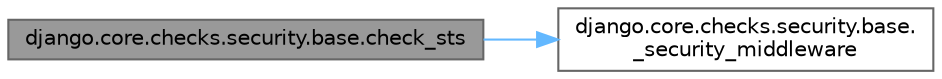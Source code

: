 digraph "django.core.checks.security.base.check_sts"
{
 // LATEX_PDF_SIZE
  bgcolor="transparent";
  edge [fontname=Helvetica,fontsize=10,labelfontname=Helvetica,labelfontsize=10];
  node [fontname=Helvetica,fontsize=10,shape=box,height=0.2,width=0.4];
  rankdir="LR";
  Node1 [id="Node000001",label="django.core.checks.security.base.check_sts",height=0.2,width=0.4,color="gray40", fillcolor="grey60", style="filled", fontcolor="black",tooltip=" "];
  Node1 -> Node2 [id="edge1_Node000001_Node000002",color="steelblue1",style="solid",tooltip=" "];
  Node2 [id="Node000002",label="django.core.checks.security.base.\l_security_middleware",height=0.2,width=0.4,color="grey40", fillcolor="white", style="filled",URL="$namespacedjango_1_1core_1_1checks_1_1security_1_1base.html#ae2c829c386286ee5f3ad1c4805b43ce4",tooltip=" "];
}

